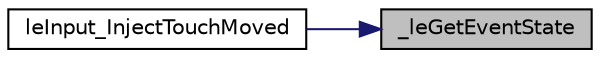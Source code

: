 digraph "_leGetEventState"
{
 // LATEX_PDF_SIZE
  edge [fontname="Helvetica",fontsize="10",labelfontname="Helvetica",labelfontsize="10"];
  node [fontname="Helvetica",fontsize="10",shape=record];
  rankdir="RL";
  Node1 [label="_leGetEventState",height=0.2,width=0.4,color="black", fillcolor="grey75", style="filled", fontcolor="black",tooltip=" "];
  Node1 -> Node2 [dir="back",color="midnightblue",fontsize="10",style="solid",fontname="Helvetica"];
  Node2 [label="leInput_InjectTouchMoved",height=0.2,width=0.4,color="black", fillcolor="white", style="filled",URL="$legato__input_8h.html#ac5692c4065d22b46b94895c7191db253",tooltip=" "];
}
